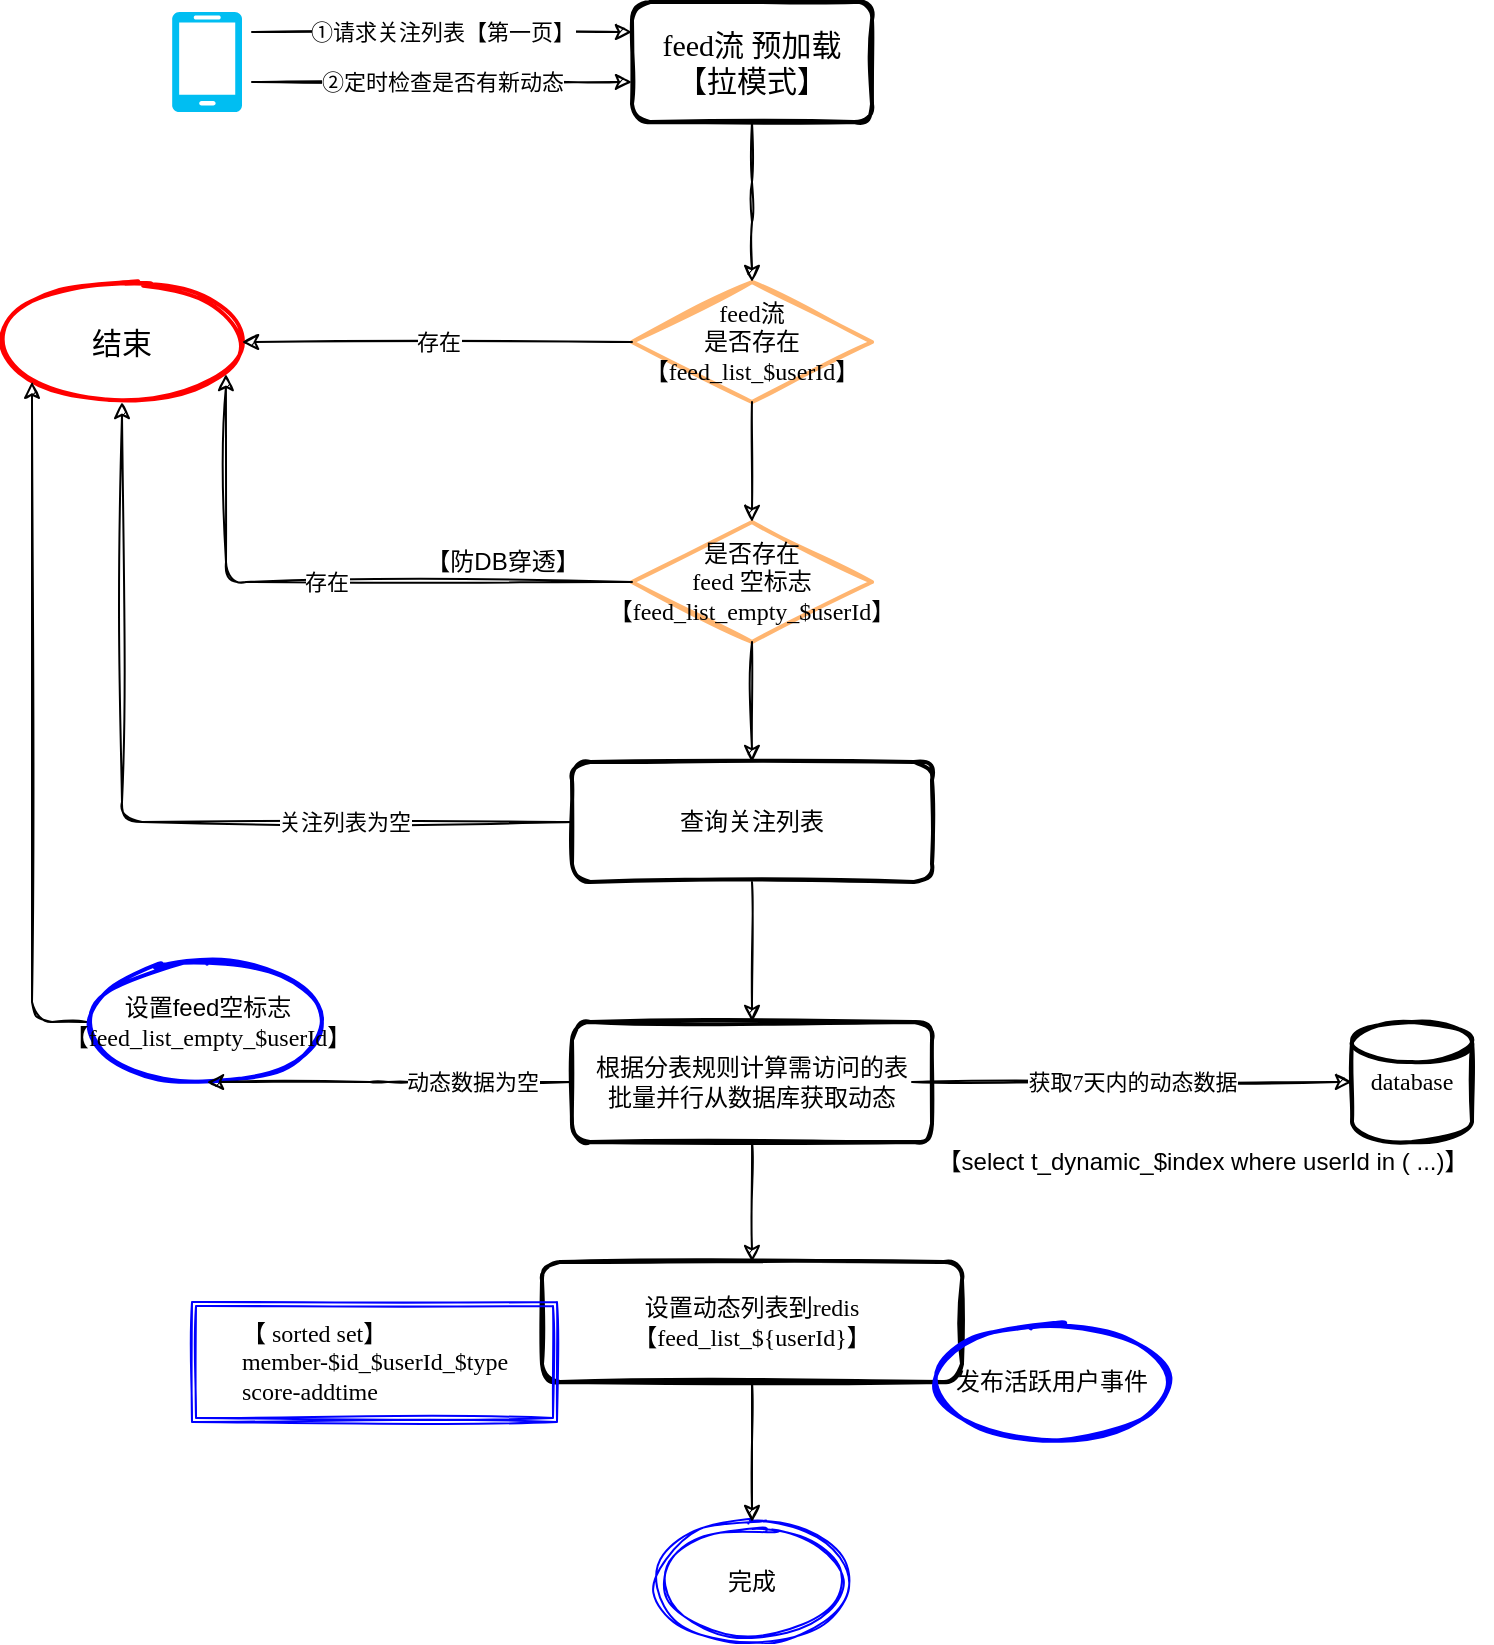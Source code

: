 <mxfile version="24.4.8" type="device">
  <diagram name="第 1 页" id="bwTITXZsHlMtMShTtlVa">
    <mxGraphModel dx="1728" dy="674" grid="1" gridSize="10" guides="1" tooltips="1" connect="1" arrows="1" fold="1" page="1" pageScale="1" pageWidth="827" pageHeight="1169" math="0" shadow="0">
      <root>
        <mxCell id="0" />
        <mxCell id="1" parent="0" />
        <mxCell id="Zsks-RJtqIM9uyHWqEIa-1" value="&lt;font style=&quot;font-size: 15px&quot; face=&quot;Comic Sans MS&quot;&gt;feed流 预加载&lt;br&gt;【拉模式】&lt;br&gt;&lt;/font&gt;" style="rounded=1;whiteSpace=wrap;html=1;strokeWidth=2;fillWeight=4;hachureGap=8;hachureAngle=45;sketch=1;align=center;fillColor=none;" parent="1" vertex="1">
          <mxGeometry x="-510" y="60" width="120" height="60" as="geometry" />
        </mxCell>
        <mxCell id="Zsks-RJtqIM9uyHWqEIa-2" value="" style="verticalLabelPosition=bottom;html=1;verticalAlign=top;align=center;strokeColor=none;fillColor=#00BEF2;shape=mxgraph.azure.mobile;pointerEvents=1;" parent="1" vertex="1">
          <mxGeometry x="-740" y="65" width="35" height="50" as="geometry" />
        </mxCell>
        <mxCell id="Zsks-RJtqIM9uyHWqEIa-3" value="&lt;font face=&quot;Comic Sans MS&quot;&gt;①请求关注列表【第一页】&lt;/font&gt;" style="edgeStyle=elbowEdgeStyle;elbow=vertical;endArrow=classic;html=1;entryX=0;entryY=0.25;entryDx=0;entryDy=0;sketch=1;" parent="1" target="Zsks-RJtqIM9uyHWqEIa-1" edge="1">
          <mxGeometry width="50" height="50" relative="1" as="geometry">
            <mxPoint x="-700" y="75" as="sourcePoint" />
            <mxPoint x="-580" y="65" as="targetPoint" />
            <Array as="points">
              <mxPoint x="-650" y="75" />
            </Array>
          </mxGeometry>
        </mxCell>
        <mxCell id="Zsks-RJtqIM9uyHWqEIa-4" value="&lt;font face=&quot;Comic Sans MS&quot;&gt;②定时检查是否有新动态&lt;/font&gt;" style="edgeStyle=elbowEdgeStyle;elbow=vertical;endArrow=classic;html=1;entryX=0;entryY=0.25;entryDx=0;entryDy=0;sketch=1;" parent="1" edge="1">
          <mxGeometry width="50" height="50" relative="1" as="geometry">
            <mxPoint x="-700" y="100" as="sourcePoint" />
            <mxPoint x="-510" y="100" as="targetPoint" />
            <Array as="points" />
            <mxPoint as="offset" />
          </mxGeometry>
        </mxCell>
        <mxCell id="Zsks-RJtqIM9uyHWqEIa-5" value="&lt;font style=&quot;font-size: 12px&quot;&gt;&lt;font face=&quot;Comic Sans MS&quot;&gt;feed流&lt;br&gt;是否存在&lt;br&gt;【feed_list_$userId】&lt;/font&gt;&lt;br&gt;&lt;/font&gt;" style="rhombus;whiteSpace=wrap;html=1;strokeWidth=2;fillWeight=-1;hachureGap=8;fillStyle=cross-hatch;sketch=1;fillColor=none;strokeColor=#FFB570;" parent="1" vertex="1">
          <mxGeometry x="-510" y="200" width="120" height="60" as="geometry" />
        </mxCell>
        <mxCell id="Zsks-RJtqIM9uyHWqEIa-6" value="" style="edgeStyle=elbowEdgeStyle;elbow=horizontal;endArrow=classic;html=1;sketch=1;exitX=0.5;exitY=1;exitDx=0;exitDy=0;entryX=0.5;entryY=0;entryDx=0;entryDy=0;" parent="1" source="Zsks-RJtqIM9uyHWqEIa-1" target="Zsks-RJtqIM9uyHWqEIa-5" edge="1">
          <mxGeometry width="50" height="50" relative="1" as="geometry">
            <mxPoint x="-450" y="130" as="sourcePoint" />
            <mxPoint x="-450" y="190" as="targetPoint" />
          </mxGeometry>
        </mxCell>
        <mxCell id="Zsks-RJtqIM9uyHWqEIa-7" value="&lt;font style=&quot;font-size: 15px&quot; face=&quot;Comic Sans MS&quot;&gt;结束&lt;/font&gt;" style="ellipse;whiteSpace=wrap;html=1;strokeWidth=2;fillWeight=2;hachureGap=8;fillStyle=auto;sketch=1;fillColor=none;strokeColor=#FF0000;" parent="1" vertex="1">
          <mxGeometry x="-825" y="200" width="120" height="60" as="geometry" />
        </mxCell>
        <mxCell id="Zsks-RJtqIM9uyHWqEIa-8" value="存在" style="endArrow=classic;html=1;entryX=1;entryY=0.5;entryDx=0;entryDy=0;sketch=1;exitX=0;exitY=0.5;exitDx=0;exitDy=0;exitPerimeter=0;" parent="1" source="Zsks-RJtqIM9uyHWqEIa-5" target="Zsks-RJtqIM9uyHWqEIa-7" edge="1">
          <mxGeometry width="50" height="50" relative="1" as="geometry">
            <mxPoint x="-520" y="230" as="sourcePoint" />
            <mxPoint x="-540" y="190" as="targetPoint" />
          </mxGeometry>
        </mxCell>
        <mxCell id="Zsks-RJtqIM9uyHWqEIa-9" value="&lt;font face=&quot;Comic Sans MS&quot;&gt;是否存在&lt;br&gt;feed 空标志&lt;br&gt;【feed_list_empty_$userId】&lt;br&gt;&lt;/font&gt;" style="rhombus;whiteSpace=wrap;html=1;strokeWidth=2;fillWeight=-1;hachureGap=8;fillStyle=cross-hatch;sketch=1;fillColor=none;strokeColor=#FFB570;" parent="1" vertex="1">
          <mxGeometry x="-510" y="320" width="120" height="60" as="geometry" />
        </mxCell>
        <mxCell id="Zsks-RJtqIM9uyHWqEIa-10" value="" style="endArrow=classic;html=1;exitX=0.5;exitY=1;exitDx=0;exitDy=0;entryX=0.5;entryY=0;entryDx=0;entryDy=0;sketch=1;" parent="1" source="Zsks-RJtqIM9uyHWqEIa-5" target="Zsks-RJtqIM9uyHWqEIa-9" edge="1">
          <mxGeometry width="50" height="50" relative="1" as="geometry">
            <mxPoint x="-460" y="310" as="sourcePoint" />
            <mxPoint x="-410" y="260" as="targetPoint" />
          </mxGeometry>
        </mxCell>
        <mxCell id="Zsks-RJtqIM9uyHWqEIa-11" value="存在" style="endArrow=classic;html=1;entryX=0.933;entryY=0.767;entryDx=0;entryDy=0;sketch=1;exitX=0;exitY=0.5;exitDx=0;exitDy=0;edgeStyle=orthogonalEdgeStyle;entryPerimeter=0;" parent="1" source="Zsks-RJtqIM9uyHWqEIa-9" target="Zsks-RJtqIM9uyHWqEIa-7" edge="1">
          <mxGeometry width="50" height="50" relative="1" as="geometry">
            <mxPoint x="-530" y="330" as="sourcePoint" />
            <mxPoint x="-670" y="330" as="targetPoint" />
          </mxGeometry>
        </mxCell>
        <mxCell id="Zsks-RJtqIM9uyHWqEIa-12" value="【防DB穿透】" style="text;html=1;align=center;verticalAlign=middle;resizable=0;points=[];autosize=1;" parent="1" vertex="1">
          <mxGeometry x="-620" y="330" width="90" height="20" as="geometry" />
        </mxCell>
        <mxCell id="Zsks-RJtqIM9uyHWqEIa-13" value="&lt;font face=&quot;Comic Sans MS&quot;&gt;查询关注列表&lt;br&gt;&lt;/font&gt;" style="rounded=1;whiteSpace=wrap;html=1;strokeWidth=2;fillWeight=4;hachureGap=8;hachureAngle=45;sketch=1;fillColor=none;" parent="1" vertex="1">
          <mxGeometry x="-540" y="440" width="180" height="60" as="geometry" />
        </mxCell>
        <mxCell id="Zsks-RJtqIM9uyHWqEIa-14" value="" style="endArrow=classic;html=1;entryX=0.5;entryY=0;entryDx=0;entryDy=0;exitX=0.5;exitY=1;exitDx=0;exitDy=0;sketch=1;" parent="1" source="Zsks-RJtqIM9uyHWqEIa-9" target="Zsks-RJtqIM9uyHWqEIa-13" edge="1">
          <mxGeometry width="50" height="50" relative="1" as="geometry">
            <mxPoint x="-590" y="430" as="sourcePoint" />
            <mxPoint x="-540" y="380" as="targetPoint" />
          </mxGeometry>
        </mxCell>
        <mxCell id="Zsks-RJtqIM9uyHWqEIa-15" value="&lt;font face=&quot;Comic Sans MS&quot;&gt;关注列表为空&lt;/font&gt;" style="edgeStyle=elbowEdgeStyle;elbow=vertical;endArrow=classic;html=1;exitX=0;exitY=0.5;exitDx=0;exitDy=0;sketch=1;" parent="1" source="Zsks-RJtqIM9uyHWqEIa-13" target="Zsks-RJtqIM9uyHWqEIa-7" edge="1">
          <mxGeometry x="-0.474" width="50" height="50" relative="1" as="geometry">
            <mxPoint x="-710" y="480" as="sourcePoint" />
            <mxPoint x="-730" y="300" as="targetPoint" />
            <Array as="points">
              <mxPoint x="-600" y="470" />
              <mxPoint x="-690" y="300" />
              <mxPoint x="-700" y="470" />
              <mxPoint x="-670" y="410" />
              <mxPoint x="-690" y="310" />
              <mxPoint x="-680" y="260" />
              <mxPoint x="-580" y="470" />
              <mxPoint x="-660" y="420" />
            </Array>
            <mxPoint as="offset" />
          </mxGeometry>
        </mxCell>
        <mxCell id="Zsks-RJtqIM9uyHWqEIa-16" value="&lt;font face=&quot;Comic Sans MS&quot;&gt;database&lt;/font&gt;" style="strokeWidth=2;html=1;shape=mxgraph.flowchart.database;whiteSpace=wrap;fillColor=none;sketch=1;" parent="1" vertex="1">
          <mxGeometry x="-150" y="570" width="60" height="60" as="geometry" />
        </mxCell>
        <mxCell id="Zsks-RJtqIM9uyHWqEIa-17" value="&lt;font face=&quot;Comic Sans MS&quot;&gt;根据分表规则计算需访问的表&lt;br&gt;批量并行从数据库获取动态&lt;/font&gt;" style="rounded=1;whiteSpace=wrap;html=1;strokeWidth=2;fillWeight=4;hachureGap=8;hachureAngle=45;sketch=1;fillColor=none;" parent="1" vertex="1">
          <mxGeometry x="-540" y="570" width="180" height="60" as="geometry" />
        </mxCell>
        <mxCell id="Zsks-RJtqIM9uyHWqEIa-18" value="&lt;font face=&quot;Comic Sans MS&quot;&gt;获取7天内的动态数据&lt;/font&gt;" style="edgeStyle=elbowEdgeStyle;elbow=horizontal;endArrow=classic;html=1;entryX=0;entryY=0.5;entryDx=0;entryDy=0;entryPerimeter=0;sketch=1;" parent="1" target="Zsks-RJtqIM9uyHWqEIa-16" edge="1">
          <mxGeometry width="50" height="50" relative="1" as="geometry">
            <mxPoint x="-370" y="600" as="sourcePoint" />
            <mxPoint x="-590" y="610" as="targetPoint" />
          </mxGeometry>
        </mxCell>
        <mxCell id="Zsks-RJtqIM9uyHWqEIa-19" value="" style="endArrow=classic;html=1;entryX=0.5;entryY=0;entryDx=0;entryDy=0;exitX=0.5;exitY=1;exitDx=0;exitDy=0;sketch=1;" parent="1" source="Zsks-RJtqIM9uyHWqEIa-13" target="Zsks-RJtqIM9uyHWqEIa-17" edge="1">
          <mxGeometry width="50" height="50" relative="1" as="geometry">
            <mxPoint x="-650" y="560" as="sourcePoint" />
            <mxPoint x="-600" y="510" as="targetPoint" />
          </mxGeometry>
        </mxCell>
        <mxCell id="Zsks-RJtqIM9uyHWqEIa-20" value="【select t_dynamic_$index where userId in ( ...)】" style="text;html=1;align=center;verticalAlign=middle;resizable=0;points=[];autosize=1;" parent="1" vertex="1">
          <mxGeometry x="-370" y="625" width="290" height="30" as="geometry" />
        </mxCell>
        <mxCell id="Zsks-RJtqIM9uyHWqEIa-21" value="" style="edgeStyle=elbowEdgeStyle;elbow=horizontal;endArrow=classic;html=1;sketch=1;shadow=0;" parent="1" source="Zsks-RJtqIM9uyHWqEIa-22" target="Zsks-RJtqIM9uyHWqEIa-7" edge="1">
          <mxGeometry width="50" height="50" relative="1" as="geometry">
            <mxPoint x="-700" y="540" as="sourcePoint" />
            <mxPoint x="-830" y="300" as="targetPoint" />
            <Array as="points">
              <mxPoint x="-810" y="270" />
              <mxPoint x="-800" y="290" />
              <mxPoint x="-790" y="270" />
              <mxPoint x="-800" y="320" />
              <mxPoint x="-734" y="270" />
              <mxPoint x="-760" y="490" />
            </Array>
          </mxGeometry>
        </mxCell>
        <mxCell id="Zsks-RJtqIM9uyHWqEIa-22" value="设置feed空标志&lt;br&gt;&lt;span style=&quot;font-family: &amp;quot;comic sans ms&amp;quot;&quot;&gt;【feed_list_empty_$userId】&lt;/span&gt;" style="ellipse;whiteSpace=wrap;html=1;strokeWidth=2;fillWeight=2;hachureGap=8;fillStyle=dots;sketch=1;fillColor=none;strokeColor=#0000FF;" parent="1" vertex="1">
          <mxGeometry x="-782.5" y="540" width="120" height="60" as="geometry" />
        </mxCell>
        <mxCell id="Zsks-RJtqIM9uyHWqEIa-23" value="动态数据为空" style="edgeStyle=elbowEdgeStyle;elbow=horizontal;endArrow=classic;html=1;shadow=0;exitX=0;exitY=0.5;exitDx=0;exitDy=0;entryX=0.5;entryY=1;entryDx=0;entryDy=0;sketch=1;" parent="1" source="Zsks-RJtqIM9uyHWqEIa-17" target="Zsks-RJtqIM9uyHWqEIa-22" edge="1">
          <mxGeometry x="-0.003" y="41" width="50" height="50" relative="1" as="geometry">
            <mxPoint x="-990" y="650" as="sourcePoint" />
            <mxPoint x="-940" y="600" as="targetPoint" />
            <mxPoint x="41" y="-41" as="offset" />
          </mxGeometry>
        </mxCell>
        <mxCell id="Zsks-RJtqIM9uyHWqEIa-24" value="完成" style="ellipse;shape=doubleEllipse;whiteSpace=wrap;html=1;sketch=1;strokeColor=#0000FF;fillColor=none;" parent="1" vertex="1">
          <mxGeometry x="-500" y="820" width="100" height="60" as="geometry" />
        </mxCell>
        <mxCell id="Zsks-RJtqIM9uyHWqEIa-25" value="&lt;font face=&quot;Comic Sans MS&quot;&gt;设置动态列表到redis&lt;br&gt;【feed_list_${userId}】&lt;/font&gt;" style="rounded=1;whiteSpace=wrap;html=1;strokeWidth=2;fillWeight=4;hachureGap=8;hachureAngle=45;sketch=1;fillColor=none;" parent="1" vertex="1">
          <mxGeometry x="-555" y="690" width="210" height="60" as="geometry" />
        </mxCell>
        <mxCell id="Zsks-RJtqIM9uyHWqEIa-26" value="" style="edgeStyle=segmentEdgeStyle;endArrow=classic;html=1;shadow=0;entryX=0.5;entryY=0;entryDx=0;entryDy=0;exitX=0.5;exitY=1;exitDx=0;exitDy=0;sketch=1;" parent="1" source="Zsks-RJtqIM9uyHWqEIa-17" target="Zsks-RJtqIM9uyHWqEIa-25" edge="1">
          <mxGeometry width="50" height="50" relative="1" as="geometry">
            <mxPoint x="-600" y="680" as="sourcePoint" />
            <mxPoint x="-550" y="630" as="targetPoint" />
          </mxGeometry>
        </mxCell>
        <mxCell id="Zsks-RJtqIM9uyHWqEIa-27" value="&lt;div style=&quot;text-align: left&quot;&gt;&lt;span style=&quot;font-family: &amp;quot;comic sans ms&amp;quot;&quot;&gt;【 sorted set】&lt;/span&gt;&lt;/div&gt;&lt;font face=&quot;Comic Sans MS&quot;&gt;&lt;div style=&quot;text-align: left&quot;&gt;&lt;span&gt;member-$id_$userId_$type&lt;/span&gt;&lt;/div&gt;&lt;span&gt;&lt;div style=&quot;text-align: left&quot;&gt;&lt;span&gt;score-addtime&lt;/span&gt;&lt;/div&gt;&lt;/span&gt;&lt;/font&gt;" style="shape=ext;double=1;rounded=0;whiteSpace=wrap;html=1;sketch=1;strokeColor=#0000FF;fillColor=none;" parent="1" vertex="1">
          <mxGeometry x="-730" y="710" width="182.5" height="60" as="geometry" />
        </mxCell>
        <mxCell id="Zsks-RJtqIM9uyHWqEIa-28" value="&lt;font face=&quot;Comic Sans MS&quot;&gt;发布活跃用户事件&lt;/font&gt;" style="ellipse;whiteSpace=wrap;html=1;strokeWidth=2;fillWeight=2;hachureGap=8;fillStyle=dots;sketch=1;fillColor=none;strokeColor=#0000FF;" parent="1" vertex="1">
          <mxGeometry x="-360" y="720" width="120" height="60" as="geometry" />
        </mxCell>
        <mxCell id="Zsks-RJtqIM9uyHWqEIa-29" value="" style="edgeStyle=segmentEdgeStyle;endArrow=classic;html=1;shadow=0;entryX=0.5;entryY=0;entryDx=0;entryDy=0;exitX=0.5;exitY=1;exitDx=0;exitDy=0;sketch=1;" parent="1" source="Zsks-RJtqIM9uyHWqEIa-25" target="Zsks-RJtqIM9uyHWqEIa-24" edge="1">
          <mxGeometry width="50" height="50" relative="1" as="geometry">
            <mxPoint x="-630" y="870" as="sourcePoint" />
            <mxPoint x="-580" y="820" as="targetPoint" />
          </mxGeometry>
        </mxCell>
      </root>
    </mxGraphModel>
  </diagram>
</mxfile>
